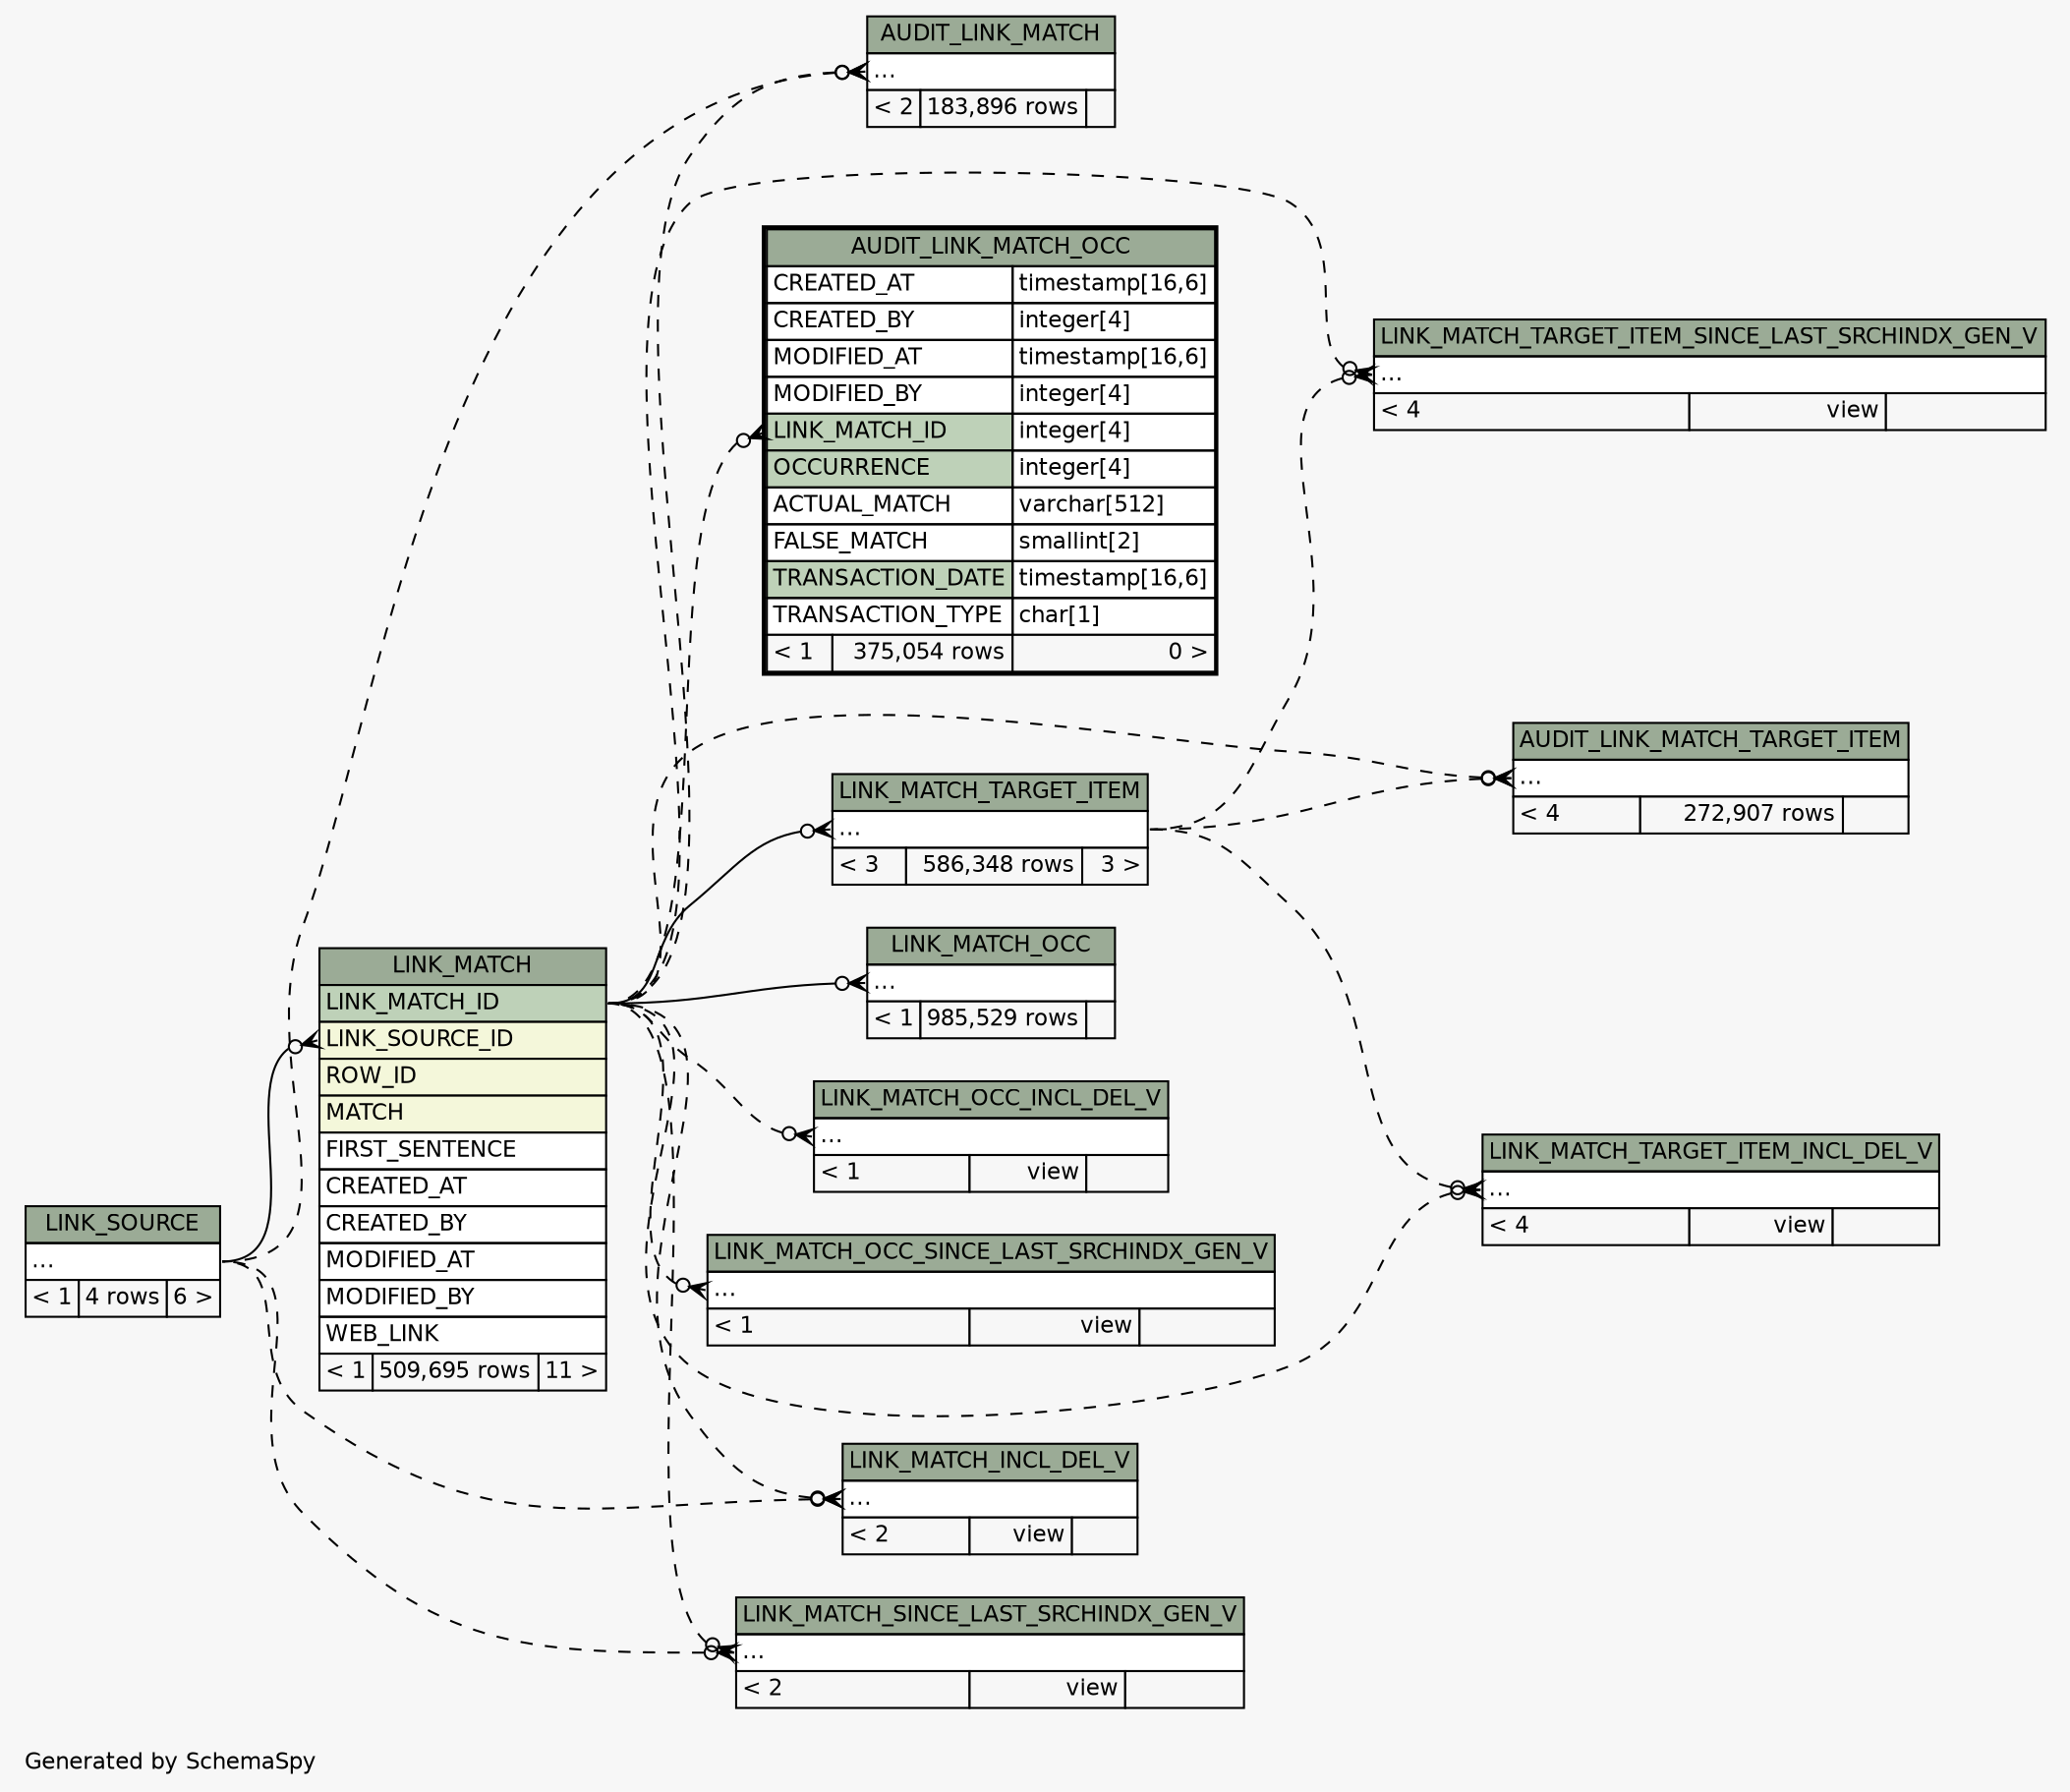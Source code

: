 // dot 2.38.0 on Windows 10 10.0
// SchemaSpy rev Unknown
digraph "impliedTwoDegreesRelationshipsDiagram" {
  graph [
    rankdir="RL"
    bgcolor="#f7f7f7"
    label="\nGenerated by SchemaSpy"
    labeljust="l"
    nodesep="0.18"
    ranksep="0.46"
    fontname="Helvetica"
    fontsize="11"
  ];
  node [
    fontname="Helvetica"
    fontsize="11"
    shape="plaintext"
  ];
  edge [
    arrowsize="0.8"
  ];
  "AUDIT_LINK_MATCH":"elipses":w -> "LINK_MATCH":"LINK_MATCH_ID":e [arrowhead=none dir=back arrowtail=crowodot style=dashed];
  "AUDIT_LINK_MATCH":"elipses":w -> "LINK_SOURCE":"elipses":e [arrowhead=none dir=back arrowtail=crowodot style=dashed];
  "AUDIT_LINK_MATCH_OCC":"LINK_MATCH_ID":w -> "LINK_MATCH":"LINK_MATCH_ID":e [arrowhead=none dir=back arrowtail=crowodot style=dashed];
  "AUDIT_LINK_MATCH_TARGET_ITEM":"elipses":w -> "LINK_MATCH":"LINK_MATCH_ID":e [arrowhead=none dir=back arrowtail=crowodot style=dashed];
  "AUDIT_LINK_MATCH_TARGET_ITEM":"elipses":w -> "LINK_MATCH_TARGET_ITEM":"elipses":e [arrowhead=none dir=back arrowtail=crowodot style=dashed];
  "LINK_MATCH":"LINK_SOURCE_ID":w -> "LINK_SOURCE":"elipses":e [arrowhead=none dir=back arrowtail=crowodot];
  "LINK_MATCH_INCL_DEL_V":"elipses":w -> "LINK_MATCH":"LINK_MATCH_ID":e [arrowhead=none dir=back arrowtail=crowodot style=dashed];
  "LINK_MATCH_INCL_DEL_V":"elipses":w -> "LINK_SOURCE":"elipses":e [arrowhead=none dir=back arrowtail=crowodot style=dashed];
  "LINK_MATCH_OCC":"elipses":w -> "LINK_MATCH":"LINK_MATCH_ID":e [arrowhead=none dir=back arrowtail=crowodot];
  "LINK_MATCH_OCC_INCL_DEL_V":"elipses":w -> "LINK_MATCH":"LINK_MATCH_ID":e [arrowhead=none dir=back arrowtail=crowodot style=dashed];
  "LINK_MATCH_OCC_SINCE_LAST_SRCHINDX_GEN_V":"elipses":w -> "LINK_MATCH":"LINK_MATCH_ID":e [arrowhead=none dir=back arrowtail=crowodot style=dashed];
  "LINK_MATCH_SINCE_LAST_SRCHINDX_GEN_V":"elipses":w -> "LINK_MATCH":"LINK_MATCH_ID":e [arrowhead=none dir=back arrowtail=crowodot style=dashed];
  "LINK_MATCH_SINCE_LAST_SRCHINDX_GEN_V":"elipses":w -> "LINK_SOURCE":"elipses":e [arrowhead=none dir=back arrowtail=crowodot style=dashed];
  "LINK_MATCH_TARGET_ITEM":"elipses":w -> "LINK_MATCH":"LINK_MATCH_ID":e [arrowhead=none dir=back arrowtail=crowodot];
  "LINK_MATCH_TARGET_ITEM_INCL_DEL_V":"elipses":w -> "LINK_MATCH":"LINK_MATCH_ID":e [arrowhead=none dir=back arrowtail=crowodot style=dashed];
  "LINK_MATCH_TARGET_ITEM_INCL_DEL_V":"elipses":w -> "LINK_MATCH_TARGET_ITEM":"elipses":e [arrowhead=none dir=back arrowtail=crowodot style=dashed];
  "LINK_MATCH_TARGET_ITEM_SINCE_LAST_SRCHINDX_GEN_V":"elipses":w -> "LINK_MATCH":"LINK_MATCH_ID":e [arrowhead=none dir=back arrowtail=crowodot style=dashed];
  "LINK_MATCH_TARGET_ITEM_SINCE_LAST_SRCHINDX_GEN_V":"elipses":w -> "LINK_MATCH_TARGET_ITEM":"elipses":e [arrowhead=none dir=back arrowtail=crowodot style=dashed];
  "AUDIT_LINK_MATCH" [
    label=<
    <TABLE BORDER="0" CELLBORDER="1" CELLSPACING="0" BGCOLOR="#ffffff">
      <TR><TD COLSPAN="3" BGCOLOR="#9bab96" ALIGN="CENTER">AUDIT_LINK_MATCH</TD></TR>
      <TR><TD PORT="elipses" COLSPAN="3" ALIGN="LEFT">...</TD></TR>
      <TR><TD ALIGN="LEFT" BGCOLOR="#f7f7f7">&lt; 2</TD><TD ALIGN="RIGHT" BGCOLOR="#f7f7f7">183,896 rows</TD><TD ALIGN="RIGHT" BGCOLOR="#f7f7f7">  </TD></TR>
    </TABLE>>
    URL="AUDIT_LINK_MATCH.html"
    tooltip="AUDIT_LINK_MATCH"
  ];
  "AUDIT_LINK_MATCH_OCC" [
    label=<
    <TABLE BORDER="2" CELLBORDER="1" CELLSPACING="0" BGCOLOR="#ffffff">
      <TR><TD COLSPAN="3" BGCOLOR="#9bab96" ALIGN="CENTER">AUDIT_LINK_MATCH_OCC</TD></TR>
      <TR><TD PORT="CREATED_AT" COLSPAN="2" ALIGN="LEFT">CREATED_AT</TD><TD PORT="CREATED_AT.type" ALIGN="LEFT">timestamp[16,6]</TD></TR>
      <TR><TD PORT="CREATED_BY" COLSPAN="2" ALIGN="LEFT">CREATED_BY</TD><TD PORT="CREATED_BY.type" ALIGN="LEFT">integer[4]</TD></TR>
      <TR><TD PORT="MODIFIED_AT" COLSPAN="2" ALIGN="LEFT">MODIFIED_AT</TD><TD PORT="MODIFIED_AT.type" ALIGN="LEFT">timestamp[16,6]</TD></TR>
      <TR><TD PORT="MODIFIED_BY" COLSPAN="2" ALIGN="LEFT">MODIFIED_BY</TD><TD PORT="MODIFIED_BY.type" ALIGN="LEFT">integer[4]</TD></TR>
      <TR><TD PORT="LINK_MATCH_ID" COLSPAN="2" BGCOLOR="#bed1b8" ALIGN="LEFT">LINK_MATCH_ID</TD><TD PORT="LINK_MATCH_ID.type" ALIGN="LEFT">integer[4]</TD></TR>
      <TR><TD PORT="OCCURRENCE" COLSPAN="2" BGCOLOR="#bed1b8" ALIGN="LEFT">OCCURRENCE</TD><TD PORT="OCCURRENCE.type" ALIGN="LEFT">integer[4]</TD></TR>
      <TR><TD PORT="ACTUAL_MATCH" COLSPAN="2" ALIGN="LEFT">ACTUAL_MATCH</TD><TD PORT="ACTUAL_MATCH.type" ALIGN="LEFT">varchar[512]</TD></TR>
      <TR><TD PORT="FALSE_MATCH" COLSPAN="2" ALIGN="LEFT">FALSE_MATCH</TD><TD PORT="FALSE_MATCH.type" ALIGN="LEFT">smallint[2]</TD></TR>
      <TR><TD PORT="TRANSACTION_DATE" COLSPAN="2" BGCOLOR="#bed1b8" ALIGN="LEFT">TRANSACTION_DATE</TD><TD PORT="TRANSACTION_DATE.type" ALIGN="LEFT">timestamp[16,6]</TD></TR>
      <TR><TD PORT="TRANSACTION_TYPE" COLSPAN="2" ALIGN="LEFT">TRANSACTION_TYPE</TD><TD PORT="TRANSACTION_TYPE.type" ALIGN="LEFT">char[1]</TD></TR>
      <TR><TD ALIGN="LEFT" BGCOLOR="#f7f7f7">&lt; 1</TD><TD ALIGN="RIGHT" BGCOLOR="#f7f7f7">375,054 rows</TD><TD ALIGN="RIGHT" BGCOLOR="#f7f7f7">0 &gt;</TD></TR>
    </TABLE>>
    URL="AUDIT_LINK_MATCH_OCC.html"
    tooltip="AUDIT_LINK_MATCH_OCC"
  ];
  "AUDIT_LINK_MATCH_TARGET_ITEM" [
    label=<
    <TABLE BORDER="0" CELLBORDER="1" CELLSPACING="0" BGCOLOR="#ffffff">
      <TR><TD COLSPAN="3" BGCOLOR="#9bab96" ALIGN="CENTER">AUDIT_LINK_MATCH_TARGET_ITEM</TD></TR>
      <TR><TD PORT="elipses" COLSPAN="3" ALIGN="LEFT">...</TD></TR>
      <TR><TD ALIGN="LEFT" BGCOLOR="#f7f7f7">&lt; 4</TD><TD ALIGN="RIGHT" BGCOLOR="#f7f7f7">272,907 rows</TD><TD ALIGN="RIGHT" BGCOLOR="#f7f7f7">  </TD></TR>
    </TABLE>>
    URL="AUDIT_LINK_MATCH_TARGET_ITEM.html"
    tooltip="AUDIT_LINK_MATCH_TARGET_ITEM"
  ];
  "LINK_MATCH" [
    label=<
    <TABLE BORDER="0" CELLBORDER="1" CELLSPACING="0" BGCOLOR="#ffffff">
      <TR><TD COLSPAN="3" BGCOLOR="#9bab96" ALIGN="CENTER">LINK_MATCH</TD></TR>
      <TR><TD PORT="LINK_MATCH_ID" COLSPAN="3" BGCOLOR="#bed1b8" ALIGN="LEFT">LINK_MATCH_ID</TD></TR>
      <TR><TD PORT="LINK_SOURCE_ID" COLSPAN="3" BGCOLOR="#f4f7da" ALIGN="LEFT">LINK_SOURCE_ID</TD></TR>
      <TR><TD PORT="ROW_ID" COLSPAN="3" BGCOLOR="#f4f7da" ALIGN="LEFT">ROW_ID</TD></TR>
      <TR><TD PORT="MATCH" COLSPAN="3" BGCOLOR="#f4f7da" ALIGN="LEFT">MATCH</TD></TR>
      <TR><TD PORT="FIRST_SENTENCE" COLSPAN="3" ALIGN="LEFT">FIRST_SENTENCE</TD></TR>
      <TR><TD PORT="CREATED_AT" COLSPAN="3" ALIGN="LEFT">CREATED_AT</TD></TR>
      <TR><TD PORT="CREATED_BY" COLSPAN="3" ALIGN="LEFT">CREATED_BY</TD></TR>
      <TR><TD PORT="MODIFIED_AT" COLSPAN="3" ALIGN="LEFT">MODIFIED_AT</TD></TR>
      <TR><TD PORT="MODIFIED_BY" COLSPAN="3" ALIGN="LEFT">MODIFIED_BY</TD></TR>
      <TR><TD PORT="WEB_LINK" COLSPAN="3" ALIGN="LEFT">WEB_LINK</TD></TR>
      <TR><TD ALIGN="LEFT" BGCOLOR="#f7f7f7">&lt; 1</TD><TD ALIGN="RIGHT" BGCOLOR="#f7f7f7">509,695 rows</TD><TD ALIGN="RIGHT" BGCOLOR="#f7f7f7">11 &gt;</TD></TR>
    </TABLE>>
    URL="LINK_MATCH.html"
    tooltip="LINK_MATCH"
  ];
  "LINK_MATCH_INCL_DEL_V" [
    label=<
    <TABLE BORDER="0" CELLBORDER="1" CELLSPACING="0" BGCOLOR="#ffffff">
      <TR><TD COLSPAN="3" BGCOLOR="#9bab96" ALIGN="CENTER">LINK_MATCH_INCL_DEL_V</TD></TR>
      <TR><TD PORT="elipses" COLSPAN="3" ALIGN="LEFT">...</TD></TR>
      <TR><TD ALIGN="LEFT" BGCOLOR="#f7f7f7">&lt; 2</TD><TD ALIGN="RIGHT" BGCOLOR="#f7f7f7">view</TD><TD ALIGN="RIGHT" BGCOLOR="#f7f7f7">  </TD></TR>
    </TABLE>>
    URL="LINK_MATCH_INCL_DEL_V.html"
    tooltip="LINK_MATCH_INCL_DEL_V"
  ];
  "LINK_MATCH_OCC" [
    label=<
    <TABLE BORDER="0" CELLBORDER="1" CELLSPACING="0" BGCOLOR="#ffffff">
      <TR><TD COLSPAN="3" BGCOLOR="#9bab96" ALIGN="CENTER">LINK_MATCH_OCC</TD></TR>
      <TR><TD PORT="elipses" COLSPAN="3" ALIGN="LEFT">...</TD></TR>
      <TR><TD ALIGN="LEFT" BGCOLOR="#f7f7f7">&lt; 1</TD><TD ALIGN="RIGHT" BGCOLOR="#f7f7f7">985,529 rows</TD><TD ALIGN="RIGHT" BGCOLOR="#f7f7f7">  </TD></TR>
    </TABLE>>
    URL="LINK_MATCH_OCC.html"
    tooltip="LINK_MATCH_OCC"
  ];
  "LINK_MATCH_OCC_INCL_DEL_V" [
    label=<
    <TABLE BORDER="0" CELLBORDER="1" CELLSPACING="0" BGCOLOR="#ffffff">
      <TR><TD COLSPAN="3" BGCOLOR="#9bab96" ALIGN="CENTER">LINK_MATCH_OCC_INCL_DEL_V</TD></TR>
      <TR><TD PORT="elipses" COLSPAN="3" ALIGN="LEFT">...</TD></TR>
      <TR><TD ALIGN="LEFT" BGCOLOR="#f7f7f7">&lt; 1</TD><TD ALIGN="RIGHT" BGCOLOR="#f7f7f7">view</TD><TD ALIGN="RIGHT" BGCOLOR="#f7f7f7">  </TD></TR>
    </TABLE>>
    URL="LINK_MATCH_OCC_INCL_DEL_V.html"
    tooltip="LINK_MATCH_OCC_INCL_DEL_V"
  ];
  "LINK_MATCH_OCC_SINCE_LAST_SRCHINDX_GEN_V" [
    label=<
    <TABLE BORDER="0" CELLBORDER="1" CELLSPACING="0" BGCOLOR="#ffffff">
      <TR><TD COLSPAN="3" BGCOLOR="#9bab96" ALIGN="CENTER">LINK_MATCH_OCC_SINCE_LAST_SRCHINDX_GEN_V</TD></TR>
      <TR><TD PORT="elipses" COLSPAN="3" ALIGN="LEFT">...</TD></TR>
      <TR><TD ALIGN="LEFT" BGCOLOR="#f7f7f7">&lt; 1</TD><TD ALIGN="RIGHT" BGCOLOR="#f7f7f7">view</TD><TD ALIGN="RIGHT" BGCOLOR="#f7f7f7">  </TD></TR>
    </TABLE>>
    URL="LINK_MATCH_OCC_SINCE_LAST_SRCHINDX_GEN_V.html"
    tooltip="LINK_MATCH_OCC_SINCE_LAST_SRCHINDX_GEN_V"
  ];
  "LINK_MATCH_SINCE_LAST_SRCHINDX_GEN_V" [
    label=<
    <TABLE BORDER="0" CELLBORDER="1" CELLSPACING="0" BGCOLOR="#ffffff">
      <TR><TD COLSPAN="3" BGCOLOR="#9bab96" ALIGN="CENTER">LINK_MATCH_SINCE_LAST_SRCHINDX_GEN_V</TD></TR>
      <TR><TD PORT="elipses" COLSPAN="3" ALIGN="LEFT">...</TD></TR>
      <TR><TD ALIGN="LEFT" BGCOLOR="#f7f7f7">&lt; 2</TD><TD ALIGN="RIGHT" BGCOLOR="#f7f7f7">view</TD><TD ALIGN="RIGHT" BGCOLOR="#f7f7f7">  </TD></TR>
    </TABLE>>
    URL="LINK_MATCH_SINCE_LAST_SRCHINDX_GEN_V.html"
    tooltip="LINK_MATCH_SINCE_LAST_SRCHINDX_GEN_V"
  ];
  "LINK_MATCH_TARGET_ITEM" [
    label=<
    <TABLE BORDER="0" CELLBORDER="1" CELLSPACING="0" BGCOLOR="#ffffff">
      <TR><TD COLSPAN="3" BGCOLOR="#9bab96" ALIGN="CENTER">LINK_MATCH_TARGET_ITEM</TD></TR>
      <TR><TD PORT="elipses" COLSPAN="3" ALIGN="LEFT">...</TD></TR>
      <TR><TD ALIGN="LEFT" BGCOLOR="#f7f7f7">&lt; 3</TD><TD ALIGN="RIGHT" BGCOLOR="#f7f7f7">586,348 rows</TD><TD ALIGN="RIGHT" BGCOLOR="#f7f7f7">3 &gt;</TD></TR>
    </TABLE>>
    URL="LINK_MATCH_TARGET_ITEM.html"
    tooltip="LINK_MATCH_TARGET_ITEM"
  ];
  "LINK_MATCH_TARGET_ITEM_INCL_DEL_V" [
    label=<
    <TABLE BORDER="0" CELLBORDER="1" CELLSPACING="0" BGCOLOR="#ffffff">
      <TR><TD COLSPAN="3" BGCOLOR="#9bab96" ALIGN="CENTER">LINK_MATCH_TARGET_ITEM_INCL_DEL_V</TD></TR>
      <TR><TD PORT="elipses" COLSPAN="3" ALIGN="LEFT">...</TD></TR>
      <TR><TD ALIGN="LEFT" BGCOLOR="#f7f7f7">&lt; 4</TD><TD ALIGN="RIGHT" BGCOLOR="#f7f7f7">view</TD><TD ALIGN="RIGHT" BGCOLOR="#f7f7f7">  </TD></TR>
    </TABLE>>
    URL="LINK_MATCH_TARGET_ITEM_INCL_DEL_V.html"
    tooltip="LINK_MATCH_TARGET_ITEM_INCL_DEL_V"
  ];
  "LINK_MATCH_TARGET_ITEM_SINCE_LAST_SRCHINDX_GEN_V" [
    label=<
    <TABLE BORDER="0" CELLBORDER="1" CELLSPACING="0" BGCOLOR="#ffffff">
      <TR><TD COLSPAN="3" BGCOLOR="#9bab96" ALIGN="CENTER">LINK_MATCH_TARGET_ITEM_SINCE_LAST_SRCHINDX_GEN_V</TD></TR>
      <TR><TD PORT="elipses" COLSPAN="3" ALIGN="LEFT">...</TD></TR>
      <TR><TD ALIGN="LEFT" BGCOLOR="#f7f7f7">&lt; 4</TD><TD ALIGN="RIGHT" BGCOLOR="#f7f7f7">view</TD><TD ALIGN="RIGHT" BGCOLOR="#f7f7f7">  </TD></TR>
    </TABLE>>
    URL="LINK_MATCH_TARGET_ITEM_SINCE_LAST_SRCHINDX_GEN_V.html"
    tooltip="LINK_MATCH_TARGET_ITEM_SINCE_LAST_SRCHINDX_GEN_V"
  ];
  "LINK_SOURCE" [
    label=<
    <TABLE BORDER="0" CELLBORDER="1" CELLSPACING="0" BGCOLOR="#ffffff">
      <TR><TD COLSPAN="3" BGCOLOR="#9bab96" ALIGN="CENTER">LINK_SOURCE</TD></TR>
      <TR><TD PORT="elipses" COLSPAN="3" ALIGN="LEFT">...</TD></TR>
      <TR><TD ALIGN="LEFT" BGCOLOR="#f7f7f7">&lt; 1</TD><TD ALIGN="RIGHT" BGCOLOR="#f7f7f7">4 rows</TD><TD ALIGN="RIGHT" BGCOLOR="#f7f7f7">6 &gt;</TD></TR>
    </TABLE>>
    URL="LINK_SOURCE.html"
    tooltip="LINK_SOURCE"
  ];
}
